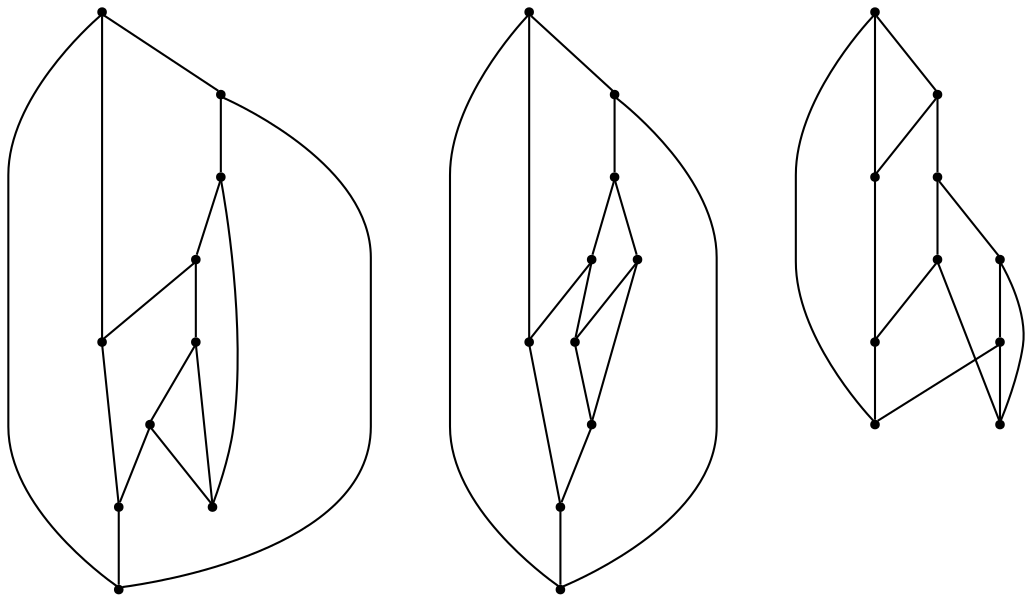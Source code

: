 graph {
  node [shape=point,comment="{\"directed\":false,\"doi\":\"10.1007/3-540-45848-4_31\",\"figure\":\"1\"}"]

  v0 [pos="1604.9583117167158,1413.5082923041446"]
  v1 [pos="1477.458413441976,1467.758373684353"]
  v2 [pos="944.9583053588868,1347.758424546983"]
  v3 [pos="1048.4583536783855,1257.758399115668"]
  v4 [pos="1027.4583180745444,1490.2584754096133"]
  v5 [pos="1784.958362579346,1295.0082821316187"]
  v6 [pos="1784.9583625793457,1233.5083685980899"]
  v7 [pos="1784.458382924398,1413.8834042019312"]
  v8 [pos="1784.958362579346,1475.0083329942488"]
  v9 [pos="1723.4583218892417,1355.008383856879"]
  v10 [pos="1724.958388010661,1293.508343166775"]
  v11 [pos="1726.4583269755049,1415.0084855821394"]
  v12 [pos="1664.958413441976,1353.5084448920352"]
  v13 [pos="1664.958413441976,1413.5082923041446"]
  v14 [pos="1478.9583524068198,1287.7583228217227"]
  v15 [pos="1477.458413441976,1227.7583482530376"]
  v16 [pos="1478.9583524068198,1407.7582719590926"]
  v17 [pos="1417.4583117167156,1347.758424546983"]
  v18 [pos="1418.958377838135,1287.7583228217227"]
  v19 [pos="1418.9583778381348,1407.7582719590926"]
  v20 [pos="1358.95840326945,1287.7583228217227"]
  v21 [pos="1298.9583015441895,1407.7582719590923"]
  v22 [pos="1238.9583269755046,1407.7582719590926"]
  v23 [pos="1072.4583625793457,1301.2582821316187"]
  v24 [pos="1060.3333155314128,1448.2584042019312"]
  v25 [pos="1037.9583358764648,1401.7585160997173"]
  v26 [pos="1025.9583155314128,1439.2585160997176"]
  v27 [pos="1022.9583104451498,1308.7584855821394"]
  v28 [pos="980.9583028157552,1344.7582923041446"]
  v29 [pos="962.958335876465,1376.2582821316187"]

  v2 -- v29 [id="-6",pos="944.9583053588868,1347.758424546983 948.2125600179037,1353.3666653103296 948.2125600179037,1353.3666653103296 948.2125600179037,1353.3666653103296 949.7125625610353,1356.066708034939 949.7125625610353,1356.066708034939 949.7125625610353,1356.066708034939 951.5125274658204,1359.1666581895613 951.5125274658204,1359.1666581895613 951.5125274658204,1359.1666581895613 953.5125096638998,1362.5666978624129 953.5125096638998,1362.5666978624129 953.5125096638998,1362.5666978624129 955.512555440267,1366.1666276719832 955.512555440267,1366.1666276719832 955.512555440267,1366.1666276719832 957.7125549316407,1369.766684638129 957.7125549316407,1369.766684638129 957.7125549316407,1369.766684638129 962.958335876465,1376.2582821316187 962.958335876465,1376.2582821316187 962.958335876465,1376.2582821316187"]
  v29 -- v26 [id="-14",pos="962.958335876465,1376.2582821316187 965.7125473022462,1383.3667161729597 965.7125473022462,1383.3667161729597 965.7125473022462,1383.3667161729597 967.5125122070314,1386.2666490342879 967.5125122070314,1386.2666490342879 967.5125122070314,1386.2666490342879 969.1125233968099,1388.9666917588972 969.1125233968099,1388.9666917588972 969.1125233968099,1388.9666917588972 970.7125345865886,1391.4667171902124 970.7125345865886,1391.4667171902124 970.7125345865886,1391.4667171902124 972.2125371297201,1393.7667253282332 972.2125371297201,1393.7667253282332 972.2125371297201,1393.7667253282332 973.6125310262045,1395.8667161729597 973.6125310262045,1395.8667161729597 973.6125310262045,1395.8667161729597 974.9125162760417,1397.8666347927515 974.9125162760417,1397.8666347927515 974.9125162760417,1397.8666347927515 976.2125651041667,1399.6666632758242 976.2125651041667,1399.6666632758242 976.2125651041667,1399.6666632758242 977.4125417073568,1401.4666917588972 977.4125417073568,1401.4666917588972 977.4125417073568,1401.4666917588972 978.7125269571941,1403.1666480170352 978.7125269571941,1403.1666480170352 978.7125269571941,1403.1666480170352 980.1125208536785,1405.1666937934024 980.1125208536785,1405.1666937934024 980.1125208536785,1405.1666937934024 981.6125233968099,1407.0666673448347 981.6125233968099,1407.0666673448347 981.6125233968099,1407.0666673448347 983.1125259399415,1408.8666958279077 983.1125259399415,1408.8666958279077 983.1125259399415,1408.8666958279077 984.7125371297201,1410.6667243109805 984.7125371297201,1410.6667243109805 984.7125371297201,1410.6667243109805 986.2125396728517,1412.466625637478 986.2125396728517,1412.466625637478 986.2125396728517,1412.466625637478 987.9125595092775,1414.2666541205508 987.9125595092775,1414.2666541205508 987.9125595092775,1414.2666541205508 991.3125356038412,1417.6666937934024 991.3125356038412,1417.6666937934024 991.3125356038412,1417.6666937934024 993.012555440267,1419.2667049831812 993.012555440267,1419.2667049831812 993.012555440267,1419.2667049831812 994.8125203450521,1420.8667161729597 994.8125203450521,1420.8667161729597 994.8125203450521,1420.8667161729597 996.6125488281251,1422.3666551378035 996.6125488281251,1422.3666551378035 996.6125488281251,1422.3666551378035 998.5125223795574,1423.7666490342879 998.5125223795574,1423.7666490342879 998.5125223795574,1423.7666490342879 1000.3125508626302,1425.1666429307722 1000.3125508626302,1425.1666429307722 1000.3125508626302,1425.1666429307722 1002.1125157674154,1426.4666917588972 1002.1125157674154,1426.4666917588972 1002.1125157674154,1426.4666917588972 1004.0125528971355,1427.7666134304468 1004.0125528971355,1427.7666134304468 1004.0125528971355,1427.7666134304468 1007.6125462849935,1429.9666765001082 1007.6125462849935,1429.9666765001082 1007.6125462849935,1429.9666765001082 1009.4125111897787,1430.966635810004 1009.4125111897787,1430.966635810004 1009.4125111897787,1430.966635810004 1011.3125483194988,1431.9667222764754 1011.3125483194988,1431.9667222764754 1011.3125483194988,1431.9667222764754 1013.212521870931,1432.8666093614363 1013.212521870931,1432.8666093614363 1013.212521870931,1432.8666093614363 1014.9125417073568,1433.7666236029727 1014.9125417073568,1433.7666236029727 1014.9125417073568,1433.7666236029727 1016.7125701904298,1434.56669277615 1016.7125701904298,1434.56669277615 1016.7125701904298,1434.56669277615 1018.612543741862,1435.3666347927515 1018.612543741862,1435.3666347927515 1018.612543741862,1435.3666347927515 1025.9583155314128,1439.2585160997176 1025.9583155314128,1439.2585160997176 1025.9583155314128,1439.2585160997176"]
  v29 -- v28 [id="-15",pos="962.958335876465,1376.2582821316187 967.1125411987306,1368.8666703965926 967.1125411987306,1368.8666703965926 967.1125411987306,1368.8666703965926 969.7125752766927,1363.4667121039492 969.7125752766927,1363.4667121039492 969.7125752766927,1363.4667121039492 971.01256052653,1360.8666144476992 971.01256052653,1360.8666144476992 971.01256052653,1360.8666144476992 972.2125371297201,1358.3667161729597 972.2125371297201,1358.3667161729597 972.2125371297201,1358.3667161729597 973.412577311198,1356.1666531032984 973.412577311198,1356.1666531032984 973.412577311198,1356.1666531032984 974.512545267741,1354.0666622585718 974.512545267741,1354.0666622585718 974.512545267741,1354.0666622585718 975.5125681559246,1352.1666887071394 975.5125681559246,1352.1666887071394 975.5125681559246,1352.1666887071394 980.9583028157552,1344.7582923041446 980.9583028157552,1344.7582923041446 980.9583028157552,1344.7582923041446"]
  v2 -- v4 [id="-26",pos="944.9583053588868,1347.758424546983 942.8980670812052,1356.165878110895 941.8582916259768,1364.9664079963763 941.8582916259767,1374.008373684353 941.8582916259766,1427.838317990234 978.7103468226535,1473.1112171424973 1027.4583180745444,1490.2584754096133"]
  v3 -- v2 [id="-27",pos="1048.4583536783855,1257.758399115668 997.7325005353069,1262.6513278916573 956.1196980923779,1299.3778931651534 944.9583053588868,1347.758424546983"]
  v3 -- v4 [id="-28",pos="1048.4583536783855,1257.758399115668 1051.4506675399791,1258.5242050904735 1054.4410443936797,1258.4084235297305 1057.4583053588867,1258.4084235297305 1121.2708791097007,1258.4084235297305 1173.0583190917969,1310.195863511827 1173.0583190917969,1374.008373684353 1173.0583190917969,1437.820883856879 1121.2708791097007,1489.6083238389754 1057.4583053588867,1489.6083238389754 1047.4757494381668,1489.6083238389754 1037.78746856799,1488.3409721308321 1027.4583180745444,1490.2584754096133"]
  v5 -- v6 [id="-31",pos="1784.958362579346,1295.0082821316187 1784.9583625793457,1233.5083685980899 1784.9583625793457,1233.5083685980899 1784.9583625793457,1233.5083685980899"]
  v7 -- v5 [id="-32",pos="1784.458382924398,1413.8834042019312 1784.958362579346,1295.0082821316187 1784.958362579346,1295.0082821316187 1784.958362579346,1295.0082821316187"]
  v8 -- v7 [id="-34",pos="1784.958362579346,1475.0083329942488 1784.458382924398,1413.8834042019312 1784.458382924398,1413.8834042019312 1784.458382924398,1413.8834042019312"]
  v9 -- v10 [id="-36",pos="1723.4583218892417,1355.008383856879 1724.958388010661,1293.508343166775 1724.958388010661,1293.508343166775 1724.958388010661,1293.508343166775"]
  v11 -- v9 [id="-37",pos="1726.4583269755049,1415.0084855821394 1723.4583218892417,1355.008383856879 1723.4583218892417,1355.008383856879 1723.4583218892417,1355.008383856879"]
  v10 -- v5 [id="-38",pos="1724.958388010661,1293.508343166775 1784.958362579346,1295.0082821316187 1784.958362579346,1295.0082821316187 1784.958362579346,1295.0082821316187"]
  v10 -- v12 [id="-40",pos="1724.958388010661,1293.508343166775 1664.9124145507815,1293.566708034939 1664.9124145507815,1293.566708034939 1664.9124145507815,1293.566708034939 1664.958413441976,1353.5084448920352 1664.958413441976,1353.5084448920352 1664.958413441976,1353.5084448920352"]
  v12 -- v9 [id="-41",pos="1664.958413441976,1353.5084448920352 1723.4583218892417,1355.008383856879 1723.4583218892417,1355.008383856879 1723.4583218892417,1355.008383856879"]
  v13 -- v12 [id="-42",pos="1664.958413441976,1413.5082923041446 1664.958413441976,1353.5084448920352 1664.958413441976,1353.5084448920352 1664.958413441976,1353.5084448920352"]
  v28 -- v25 [id="-43",pos="980.9583028157552,1344.7582923041446 986.8125915527345,1347.06669277615 986.8125915527345,1347.06669277615 986.8125915527345,1347.06669277615 987.3125712076824,1348.166597154405 987.3125712076824,1348.166597154405 987.3125712076824,1348.166597154405 987.9125595092775,1349.46664598253 987.9125595092775,1349.46664598253 987.9125595092775,1349.46664598253 988.6125564575196,1350.766694810655 988.6125564575196,1350.766694810655 988.6125564575196,1350.766694810655 989.4125620524089,1352.2666337754988 989.4125620524089,1352.2666337754988 989.4125620524089,1352.2666337754988 991.1125818888347,1355.6666734483504 991.1125818888347,1355.6666734483504 991.1125818888347,1355.6666734483504 992.1125411987306,1357.3666297064883 992.1125411987306,1357.3666297064883 992.1125411987306,1357.3666297064883 993.1125640869142,1359.1666581895613 993.1125640869142,1359.1666581895613 993.1125640869142,1359.1666581895613 996.1125691731771,1364.2666541205508 996.1125691731771,1364.2666541205508 996.1125691731771,1364.2666541205508 997.112528483073,1365.8666653103296 997.112528483073,1365.8666653103296 997.112528483073,1365.8666653103296 998.2125600179037,1367.3666042751734 998.2125600179037,1367.3666042751734 998.2125600179037,1367.3666042751734 999.1125742594402,1368.7665981716577 999.1125742594402,1368.7665981716577 999.1125742594402,1368.7665981716577 1000.0125885009767,1370.0666469997827 1000.0125885009767,1370.0666469997827 1000.0125885009767,1370.0666469997827 1002.012570699056,1372.666617499457 1002.012570699056,1372.666617499457 1002.012570699056,1372.666617499457 1003.112538655599,1374.0666113959414 1003.112538655599,1374.0666113959414 1003.112538655599,1374.0666113959414 1004.2125701904298,1375.3666602240664 1004.2125701904298,1375.3666602240664 1004.2125701904298,1375.3666602240664 1005.4125467936199,1376.7666541205508 1005.4125467936199,1376.7666541205508 1005.4125467936199,1376.7666541205508 1007.8125635782878,1379.3666246202254 1007.8125635782878,1379.3666246202254 1007.8125635782878,1379.3666246202254 1009.1125488281251,1380.5666012234155 1009.1125488281251,1380.5666012234155 1009.1125488281251,1380.5666012234155 1011.5125656127931,1382.9666815863711 1011.5125656127931,1382.9666815863711 1011.5125656127931,1382.9666815863711 1012.7125422159831,1384.0665859646265 1012.7125422159831,1384.0665859646265 1012.7125422159831,1384.0665859646265 1013.8125737508138,1385.0666724310977 1013.8125737508138,1385.0666724310977 1013.8125737508138,1385.0666724310977 1016.2125905354818,1386.8667009141707 1016.2125905354818,1386.8667009141707 1016.2125905354818,1386.8667009141707 1017.5125757853191,1387.9666052924258 1017.5125757853191,1387.9666052924258 1017.5125757853191,1387.9666052924258 1018.9125696818035,1388.9666917588972 1018.9125696818035,1388.9666917588972 1018.9125696818035,1388.9666917588972 1020.4125722249349,1389.966651068793 1020.4125722249349,1389.966651068793 1020.4125722249349,1389.966651068793 1022.0125834147136,1391.0666826036238 1022.0125834147136,1391.0666826036238 1022.0125834147136,1391.0666826036238 1023.9125569661459,1392.166586981879 1023.9125569661459,1392.166586981879 1023.9125569661459,1392.166586981879 1026.0125478108725,1393.3666907416446 1026.0125478108725,1393.3666907416446 1026.0125478108725,1393.3666907416446 1028.212547302246,1394.766684638129 1028.212547302246,1394.766684638129 1028.212547302246,1394.766684638129 1030.612564086914,1396.0666063096785 1030.612564086914,1396.0666063096785 1030.612564086914,1396.0666063096785 1032.912572224935,1397.3666551378035 1032.912572224935,1397.3666551378035 1032.912572224935,1397.3666551378035 1037.9583358764648,1401.7585160997173 1037.9583358764648,1401.7585160997173 1037.9583358764648,1401.7585160997173"]
  v28 -- v27 [id="-44",pos="980.9583028157552,1344.7582923041446 984.9125544230144,1337.9666052924258 984.9125544230144,1337.9666052924258 984.9125544230144,1337.9666052924258 988.8125737508138,1333.1666988796655 988.8125737508138,1333.1666988796655 988.8125737508138,1333.1666988796655 990.2125676472982,1331.5666876898867 990.2125676472982,1331.5666876898867 990.2125676472982,1331.5666876898867 991.7125701904298,1329.9666765001082 991.7125701904298,1329.9666765001082 991.7125701904298,1329.9666765001082 994.5125579833986,1326.9666714138452 994.5125579833986,1326.9666714138452 994.5125579833986,1326.9666714138452 996.01256052653,1325.5666775173609 996.01256052653,1325.5666775173609 996.01256052653,1325.5666775173609 1000.2125422159831,1321.6666581895613 1000.2125422159831,1321.6666581895613 1000.2125422159831,1321.6666581895613 1001.5125274658204,1320.5666266547305 1001.5125274658204,1320.5666266547305 1001.5125274658204,1320.5666266547305 1002.9125849405925,1319.3666500515405 1002.9125849405925,1319.3666500515405 1002.9125849405925,1319.3666500515405 1004.3125788370769,1318.3666907416446 1004.3125788370769,1318.3666907416446 1004.3125788370769,1318.3666907416446 1005.7125727335613,1317.266659206814 1005.7125727335613,1317.266659206814 1005.7125727335613,1317.266659206814 1008.7125778198243,1315.066723293728 1008.7125778198243,1315.066723293728 1008.7125778198243,1315.066723293728 1010.3125890096029,1314.0666368272566 1010.3125890096029,1314.0666368272566 1010.3125890096029,1314.0666368272566 1012.012545267741,1312.9666052924258 1012.012545267741,1312.9666052924258 1012.012545267741,1312.9666052924258 1013.7125651041667,1311.96664598253 1013.7125651041667,1311.96664598253 1013.7125651041667,1311.96664598253 1022.9583104451498,1308.7584855821394 1022.9583104451498,1308.7584855821394 1022.9583104451498,1308.7584855821394"]
  v27 -- v25 [id="-45",pos="1022.9583104451498,1308.7584855821394 1026.4125188191733,1315.466630723741 1026.4125188191733,1315.466630723741 1026.4125188191733,1315.466630723741 1027.512550354004,1317.7666388617617 1027.512550354004,1317.7666388617617 1027.512550354004,1317.7666388617617 1028.6125183105469,1319.9667019314234 1028.6125183105469,1319.9667019314234 1028.6125183105469,1319.9667019314234 1029.5125325520835,1322.06669277615 1029.5125325520835,1322.06669277615 1029.5125325520835,1322.06669277615 1030.4125467936199,1324.0666113959414 1030.4125467936199,1324.0666113959414 1030.4125467936199,1324.0666113959414 1031.3125610351562,1325.8666398790144 1031.3125610351562,1325.8666398790144 1031.3125610351562,1325.8666398790144 1032.0125579833984,1327.7666134304468 1032.0125579833984,1327.7666134304468 1032.0125579833984,1327.7666134304468 1033.4125518798828,1331.3666703965926 1033.4125518798828,1331.3666703965926 1033.4125518798828,1331.3666703965926 1033.9125315348308,1332.9666815863711 1033.9125315348308,1332.9666815863711 1033.9125315348308,1332.9666815863711 1034.5125198364258,1334.56669277615 1034.5125198364258,1334.56669277615 1034.5125198364258,1334.56669277615 1035.0125630696616,1336.1667039659285 1035.0125630696616,1336.1667039659285 1035.0125630696616,1336.1667039659285 1035.6125513712566,1337.9666052924258 1035.6125513712566,1337.9666052924258 1035.6125513712566,1337.9666052924258 1036.1125310262046,1339.8667060004336 1036.1125310262046,1339.8667060004336 1036.1125310262046,1339.8667060004336 1036.7125193277996,1341.8666246202254 1036.7125193277996,1341.8666246202254 1036.7125193277996,1341.8666246202254 1037.2125625610352,1343.8666703965926 1037.2125625610352,1343.8666703965926 1037.2125625610352,1343.8666703965926 1037.8125508626304,1346.0666063096785 1037.8125508626304,1346.0666063096785 1037.8125508626304,1346.0666063096785 1038.8125101725261,1350.4666052924258 1038.8125101725261,1350.4666052924258 1038.8125101725261,1350.4666052924258 1039.6125157674155,1355.0666215684676 1039.6125157674155,1355.0666215684676 1039.6125157674155,1355.0666215684676 1040.012550354004,1357.266684638129 1040.012550354004,1357.266684638129 1040.012550354004,1357.266684638129 1040.3125127156577,1359.56669277615 1040.3125127156577,1359.56669277615 1040.3125127156577,1359.56669277615 1040.612538655599,1361.7666286892359 1040.612538655599,1361.7666286892359 1040.612538655599,1361.7666286892359 1040.8125559488933,1363.8666195339624 1040.8125559488933,1363.8666195339624 1040.8125559488933,1363.8666195339624 1041.0125732421875,1366.0666826036238 1041.0125732421875,1366.0666826036238 1041.0125732421875,1366.0666826036238 1041.212526957194,1368.1666734483504 1041.212526957194,1368.1666734483504 1041.212526957194,1368.1666734483504 1041.212526957194,1370.0666469997827 1041.212526957194,1370.0666469997827 1041.212526957194,1370.0666469997827 1041.3125356038413,1372.06669277615 1041.3125356038413,1372.06669277615 1041.3125356038413,1372.06669277615 1041.3125356038413,1376.166602240668 1041.3125356038413,1376.166602240668 1041.3125356038413,1376.166602240668 1041.212526957194,1378.2665930853946 1041.212526957194,1378.2665930853946 1041.212526957194,1378.2665930853946 1041.0125732421875,1382.666592068142 1041.0125732421875,1382.666592068142 1041.0125732421875,1382.666592068142 1040.8125559488933,1384.8666551378035 1040.8125559488933,1384.8666551378035 1040.8125559488933,1384.8666551378035 1040.4125213623047,1389.4666714138452 1040.4125213623047,1389.4666714138452 1040.4125213623047,1389.4666714138452 1040.2125676472983,1391.6666073269312 1040.2125676472983,1391.6666073269312 1040.2125676472983,1391.6666073269312 1037.9583358764648,1401.7585160997173 1037.9583358764648,1401.7585160997173 1037.9583358764648,1401.7585160997173"]
  v26 -- v25 [id="-46",pos="1025.9583155314128,1439.2585160997176 1030.2125295003257,1432.766664293077 1030.2125295003257,1432.766664293077 1030.2125295003257,1432.766664293077 1031.8125406901042,1427.7666134304468 1031.8125406901042,1427.7666134304468 1031.8125406901042,1427.7666134304468 1032.7125549316406,1425.3666602240664 1032.7125549316406,1425.3666602240664 1032.7125549316406,1425.3666602240664 1033.4125518798828,1422.9667070176863 1033.4125518798828,1422.9667070176863 1033.4125518798828,1422.9667070176863 1034.112548828125,1420.766643948025 1034.112548828125,1420.766643948025 1034.112548828125,1420.766643948025 1035.3125254313152,1416.766679551866 1035.3125254313152,1416.766679551866 1035.3125254313152,1416.766679551866 1035.8125686645508,1414.966651068793 1035.8125686645508,1414.966651068793 1035.8125686645508,1414.966651068793 1036.3125483194988,1413.0666775173609 1036.3125483194988,1413.0666775173609 1036.3125483194988,1413.0666775173609 1036.7125193277996,1411.2666490342879 1036.7125193277996,1411.2666490342879 1036.7125193277996,1411.2666490342879 1037.2125625610352,1409.3666754828555 1037.2125625610352,1409.3666754828555 1037.2125625610352,1409.3666754828555 1037.9583358764648,1401.7585160997173 1037.9583358764648,1401.7585160997173 1037.9583358764648,1401.7585160997173"]
  v27 -- v23 [id="-53",pos="1022.9583104451498,1308.7584855821394 1030.1125844319663,1304.6667141384546 1030.1125844319663,1304.6667141384546 1030.1125844319663,1304.6667141384546 1033.7125778198242,1303.6666276719832 1033.7125778198242,1303.6666276719832 1033.7125778198242,1303.6666276719832 1037.3125712076824,1302.8666856553816 1037.3125712076824,1302.8666856553816 1037.3125712076824,1302.8666856553816 1039.3125534057617,1302.466651068793 1039.3125534057617,1302.466651068793 1039.3125534057617,1302.466651068793 1041.4125442504883,1302.1666887071394 1041.4125442504883,1302.1666887071394 1041.4125442504883,1302.1666887071394 1043.7125523885093,1301.8667263454859 1043.7125523885093,1301.8667263454859 1043.7125523885093,1301.8667263454859 1046.2125778198242,1301.5666368272566 1046.2125778198242,1301.5666368272566 1046.2125778198242,1301.5666368272566 1048.912556966146,1301.266674465603 1048.912556966146,1301.266674465603 1048.912556966146,1301.266674465603 1051.912562052409,1300.9667121039492 1051.912562052409,1300.9667121039492 1051.912562052409,1300.9667121039492 1055.1125844319663,1300.766694810655 1055.1125844319663,1300.766694810655 1055.1125844319663,1300.766694810655 1058.3125432332358,1300.4666052924258 1058.3125432332358,1300.4666052924258 1058.3125432332358,1300.4666052924258 1061.6125742594402,1300.266715155707 1061.6125742594402,1300.266715155707 1061.6125742594402,1300.266715155707 1064.7125244140625,1300.0666978624129 1064.7125244140625,1300.0666978624129 1064.7125244140625,1300.0666978624129 1072.4583625793457,1301.2582821316187 1072.4583625793457,1301.2582821316187 1072.4583625793457,1301.2582821316187"]
  v4 -- v24 [id="-62",pos="1027.4583180745444,1490.2584754096133 1032.5125376383464,1484.1666581895613 1032.5125376383464,1484.1666581895613 1032.5125376383464,1484.1666581895613 1034.612528483073,1481.7667049831812 1034.612528483073,1481.7667049831812 1034.612528483073,1481.7667049831812 1037.012545267741,1478.9667171902124 1037.012545267741,1478.9667171902124 1037.012545267741,1478.9667171902124 1039.7125244140625,1475.766694810655 1039.7125244140625,1475.766694810655 1039.7125244140625,1475.766694810655 1042.6125208536785,1472.3666551378035 1042.6125208536785,1472.3666551378035 1042.6125208536785,1472.3666551378035 1045.6125259399414,1468.6666531032984 1045.6125259399414,1468.6666531032984 1045.6125259399414,1468.6666531032984 1048.7125396728516,1464.966651068793 1048.7125396728516,1464.966651068793 1048.7125396728516,1464.966651068793 1051.8125534057617,1461.1667039659285 1051.8125534057617,1461.1667039659285 1051.8125534057617,1461.1667039659285 1054.9125671386719,1457.4667019314234 1054.9125671386719,1457.4667019314234 1054.9125671386719,1457.4667019314234 1060.3333155314128,1448.2584042019312 1060.3333155314128,1448.2584042019312 1060.3333155314128,1448.2584042019312"]
  v3 -- v23 [id="-64",pos="1048.4583536783855,1257.758399115668 1052.6125590006511,1262.8666602240664 1052.6125590006511,1262.8666602240664 1052.6125590006511,1262.8666602240664 1054.0125528971355,1265.466630723741 1054.0125528971355,1265.466630723741 1054.0125528971355,1265.466630723741 1055.612564086914,1268.566708034939 1055.612564086914,1268.566708034939 1055.612564086914,1268.566708034939 1057.5125376383464,1272.1666378445093 1057.5125376383464,1272.1666378445093 1057.5125376383464,1272.1666378445093 1059.5125198364258,1276.0666571723086 1059.5125198364258,1276.0666571723086 1059.5125198364258,1276.0666571723086 1066.0125732421875,1289.0666368272566 1066.0125732421875,1289.0666368272566 1066.0125732421875,1289.0666368272566 1068.2125091552734,1293.3666907416446 1068.2125091552734,1293.3666907416446 1068.2125091552734,1293.3666907416446 1072.4583625793457,1301.2582821316187 1072.4583625793457,1301.2582821316187 1072.4583625793457,1301.2582821316187"]
  v26 -- v24 [id="-68",pos="1025.9583155314128,1439.2585160997176 1033.2125345865886,1440.7667202419702 1033.2125345865886,1440.7667202419702 1033.2125345865886,1440.7667202419702 1036.412556966146,1441.766679551866 1036.412556966146,1441.766679551866 1036.412556966146,1441.766679551866 1039.7125244140625,1442.8667110866968 1039.7125244140625,1442.8667110866968 1039.7125244140625,1442.8667110866968 1043.112564086914,1443.8666703965926 1043.112564086914,1443.8666703965926 1043.112564086914,1443.8666703965926 1049.9125162760417,1446.0666063096785 1049.9125162760417,1446.0666063096785 1049.9125162760417,1446.0666063096785 1053.012530008952,1446.9666205512149 1053.012530008952,1446.9666205512149 1053.012530008952,1446.9666205512149 1060.3333155314128,1448.2584042019312 1060.3333155314128,1448.2584042019312 1060.3333155314128,1448.2584042019312"]
  v24 -- v23 [id="-73",pos="1060.3333155314128,1448.2584042019312 1065.8125559488933,1443.566708034939 1065.8125559488933,1443.566708034939 1065.8125559488933,1443.566708034939 1068.2125091552734,1440.466630723741 1068.2125091552734,1440.466630723741 1068.2125091552734,1440.466630723741 1070.3125,1437.466625637478 1070.3125,1437.466625637478 1070.3125,1437.466625637478 1072.3125457763672,1434.6666378445093 1072.3125457763672,1434.6666378445093 1072.3125457763672,1434.6666378445093 1074.2125193277996,1431.9667222764754 1074.2125193277996,1431.9667222764754 1074.2125193277996,1431.9667222764754 1075.9126027425132,1429.3666246202254 1075.9126027425132,1429.3666246202254 1075.9126027425132,1429.3666246202254 1077.412541707357,1426.8667263454859 1077.412541707357,1426.8667263454859 1077.412541707357,1426.8667263454859 1078.9124806722007,1424.46664598253 1078.9124806722007,1424.46664598253 1078.9124806722007,1424.46664598253 1080.2125295003257,1422.06669277615 1080.2125295003257,1422.06669277615 1080.2125295003257,1422.06669277615 1082.6124827067058,1417.4666765001082 1082.6124827067058,1417.4666765001082 1082.6124827067058,1417.4666765001082 1083.7125142415366,1415.1666683620874 1083.7125142415366,1415.1666683620874 1083.7125142415366,1415.1666683620874 1084.8125457763672,1412.5666978624129 1084.8125457763672,1412.5666978624129 1084.8125457763672,1412.5666978624129 1085.912577311198,1409.8666551378035 1085.912577311198,1409.8666551378035 1085.912577311198,1409.8666551378035 1086.8125915527344,1407.1666124131941 1086.8125915527344,1407.1666124131941 1086.8125915527344,1407.1666124131941 1087.8125508626304,1404.3666246202254 1087.8125508626304,1404.3666246202254 1087.8125508626304,1404.3666246202254 1088.612492879232,1401.6667090521914 1088.612492879232,1401.6667090521914 1088.612492879232,1401.6667090521914 1090.0124867757163,1395.8667161729597 1090.0124867757163,1395.8667161729597 1090.0124867757163,1395.8667161729597 1090.612538655599,1392.8667110866968 1090.612538655599,1392.8667110866968 1090.612538655599,1392.8667110866968 1091.1125183105469,1389.8667060004336 1091.1125183105469,1389.8667060004336 1091.1125183105469,1389.8667060004336 1091.5125528971355,1386.8667009141707 1091.5125528971355,1386.8667009141707 1091.5125528971355,1386.8667009141707 1091.912587483724,1383.7666236029727 1091.912587483724,1383.7666236029727 1091.912587483724,1383.7666236029727 1092.1124776204429,1380.6666734483504 1092.1124776204429,1380.6666734483504 1092.1124776204429,1380.6666734483504 1092.312494913737,1377.466651068793 1092.312494913737,1377.466651068793 1092.312494913737,1377.466651068793 1092.4125671386719,1374.3667009141707 1092.4125671386719,1374.3667009141707 1092.4125671386719,1374.3667009141707 1092.4125671386719,1371.1666785346133 1092.4125671386719,1371.1666785346133 1092.4125671386719,1371.1666785346133 1092.312494913737,1368.0666012234155 1092.312494913737,1368.0666012234155 1092.312494913737,1368.0666012234155 1092.1124776204429,1364.966651068793 1092.1124776204429,1364.966651068793 1092.1124776204429,1364.966651068793 1091.812515258789,1361.96664598253 1091.812515258789,1361.96664598253 1091.812515258789,1361.96664598253 1091.5125528971355,1358.8666958279077 1091.5125528971355,1358.8666958279077 1091.5125528971355,1358.8666958279077 1091.1125183105469,1355.966635810004 1091.1125183105469,1355.966635810004 1091.1125183105469,1355.966635810004 1090.612538655599,1352.966630723741 1090.612538655599,1352.966630723741 1090.612538655599,1352.966630723741 1090.1125590006511,1350.1666429307722 1090.1125590006511,1350.1666429307722 1090.1125590006511,1350.1666429307722 1089.5125071207683,1347.2667100694441 1089.5125071207683,1347.2667100694441 1089.5125071207683,1347.2667100694441 1088.912582397461,1344.4667222764754 1088.912582397461,1344.4667222764754 1088.912582397461,1344.4667222764754 1088.2125854492188,1341.6666073269312 1088.2125854492188,1341.6666073269312 1088.2125854492188,1341.6666073269312 1087.4125162760417,1338.8666195339624 1087.4125162760417,1338.8666195339624 1087.4125162760417,1338.8666195339624 1086.6125742594402,1336.3667212592227 1086.6125742594402,1336.3667212592227 1086.6125742594402,1336.3667212592227 1085.8125050862632,1333.7666236029727 1085.8125050862632,1333.7666236029727 1085.8125050862632,1333.7666236029727 1084.0126037597656,1328.3666653103296 1084.0126037597656,1328.3666653103296 1084.0126037597656,1328.3666653103296 1082.912572224935,1325.5666775173609 1082.912572224935,1325.5666775173609 1082.912572224935,1325.5666775173609 1081.7125956217449,1322.666617499457 1081.7125956217449,1322.666617499457 1081.7125956217449,1322.666617499457 1080.5124918619792,1319.6667395697696 1080.5124918619792,1319.6667395697696 1080.5124918619792,1319.6667395697696 1079.1124979654949,1316.4667171902124 1079.1124979654949,1316.4667171902124 1079.1124979654949,1316.4667171902124 1077.6125590006511,1313.0666775173609 1077.6125590006511,1313.0666775173609 1077.6125590006511,1313.0666775173609 1076.0125478108725,1309.4666205512149 1076.0125478108725,1309.4666205512149 1076.0125478108725,1309.4666205512149 1072.4583625793457,1301.2582821316187 1072.4583625793457,1301.2582821316187 1072.4583625793457,1301.2582821316187"]
  v1 -- v22 [id="-79",pos="1477.458413441976,1467.758373684353 1237.4125162760417,1473.6583116319441 1237.4125162760417,1473.6583116319441 1237.4125162760417,1473.6583116319441 1238.9583269755046,1407.7582719590926 1238.9583269755046,1407.7582719590926 1238.9583269755046,1407.7582719590926"]
  v1 -- v15 [id="-80",pos="1477.458413441976,1467.758373684353 1537.4125162760417,1473.6583116319441 1537.4125162760417,1473.6583116319441 1537.4125162760417,1473.6583116319441 1537.4125162760417,1227.6666683620874 1537.4125162760417,1227.6666683620874 1537.4125162760417,1227.6666683620874 1477.458413441976,1227.7583482530376 1477.458413441976,1227.7583482530376 1477.458413441976,1227.7583482530376"]
  v22 -- v15 [id="-81",pos="1238.9583269755046,1407.7582719590926 1237.4125162760417,1227.6666683620874 1237.4125162760417,1227.6666683620874 1237.4125162760417,1227.6666683620874 1477.458413441976,1227.7583482530376 1477.458413441976,1227.7583482530376 1477.458413441976,1227.7583482530376"]
  v19 -- v16 [id="-82",pos="1418.9583778381348,1407.7582719590926 1478.9583524068198,1407.7582719590926 1478.9583524068198,1407.7582719590926 1478.9583524068198,1407.7582719590926"]
  v21 -- v19 [id="-83",pos="1298.9583015441895,1407.7582719590923 1418.9583778381348,1407.7582719590926 1418.9583778381348,1407.7582719590926 1418.9583778381348,1407.7582719590926"]
  v21 -- v20 [id="-84",pos="1298.9583015441895,1407.7582719590923 1297.4124908447266,1287.6667700873477 1297.4124908447266,1287.6667700873477 1297.4124908447266,1287.6667700873477 1358.95840326945,1287.7583228217227 1358.95840326945,1287.7583228217227 1358.95840326945,1287.7583228217227"]
  v20 -- v18 [id="-85",pos="1358.95840326945,1287.7583228217227 1418.958377838135,1287.7583228217227 1418.958377838135,1287.7583228217227 1418.958377838135,1287.7583228217227"]
  v18 -- v14 [id="-86",pos="1418.958377838135,1287.7583228217227 1478.9583524068198,1287.7583228217227 1478.9583524068198,1287.7583228217227 1478.9583524068198,1287.7583228217227"]
  v20 -- v17 [id="-88",pos="1358.95840326945,1287.7583228217227 1357.4124654134116,1347.6667446560327 1357.4124654134116,1347.6667446560327 1357.4124654134116,1347.6667446560327 1417.4583117167156,1347.758424546983 1417.4583117167156,1347.758424546983 1417.4583117167156,1347.758424546983"]
  v19 -- v17 [id="-90",pos="1418.9583778381348,1407.7582719590926 1417.4583117167156,1347.758424546983 1417.4583117167156,1347.758424546983 1417.4583117167156,1347.758424546983"]
  v17 -- v18 [id="-91",pos="1417.4583117167156,1347.758424546983 1418.958377838135,1287.7583228217227 1418.958377838135,1287.7583228217227 1418.958377838135,1287.7583228217227"]
  v1 -- v16 [id="-92",pos="1477.458413441976,1467.758373684353 1478.9583524068198,1407.7582719590926 1478.9583524068198,1407.7582719590926 1478.9583524068198,1407.7582719590926"]
  v16 -- v14 [id="-93",pos="1478.9583524068198,1407.7582719590926 1478.9583524068198,1287.7583228217227 1478.9583524068198,1287.7583228217227 1478.9583524068198,1287.7583228217227"]
  v14 -- v15 [id="-94",pos="1478.9583524068198,1287.7583228217227 1477.458413441976,1227.7583482530376 1477.458413441976,1227.7583482530376 1477.458413441976,1227.7583482530376"]
  v22 -- v21 [id="-95",pos="1238.9583269755046,1407.7582719590926 1298.9583015441895,1407.7582719590923 1298.9583015441895,1407.7582719590923 1298.9583015441895,1407.7582719590923"]
  v8 -- v0 [id="-96",pos="1784.958362579346,1475.0083329942488 1599.0582784016929,1473.5666317409937 1599.0582784016929,1473.5666317409937 1599.0582784016929,1473.5666317409937 1604.9583117167158,1413.5082923041446 1604.9583117167158,1413.5082923041446 1604.9583117167158,1413.5082923041446"]
  v8 -- v6 [id="-97",pos="1784.958362579346,1475.0083329942488 1844.9124654134116,1473.5666317409937 1844.9124654134116,1473.5666317409937 1844.9124654134116,1473.5666317409937 1844.9124654134116,1233.5666063096785 1844.9124654134116,1233.5666063096785 1844.9124654134116,1233.5666063096785 1784.9583625793457,1233.5083685980899 1784.9583625793457,1233.5083685980899 1784.9583625793457,1233.5083685980899"]
  v0 -- v6 [id="-98",pos="1604.9583117167158,1413.5082923041446 1599.0582784016929,1233.5666063096785 1599.0582784016929,1233.5666063096785 1599.0582784016929,1233.5666063096785 1784.9583625793457,1233.5083685980899 1784.9583625793457,1233.5083685980899 1784.9583625793457,1233.5083685980899"]
  v0 -- v13 [id="-99",pos="1604.9583117167158,1413.5082923041446 1664.958413441976,1413.5082923041446 1664.958413441976,1413.5082923041446 1664.958413441976,1413.5082923041446"]
  v11 -- v7 [id="-100",pos="1726.4583269755049,1415.0084855821394 1784.458382924398,1413.8834042019312 1784.458382924398,1413.8834042019312 1784.458382924398,1413.8834042019312"]
  v13 -- v11 [id="-112",pos="1664.958413441976,1413.5082923041446 1726.4583269755049,1415.0084855821394 1726.4583269755049,1415.0084855821394 1726.4583269755049,1415.0084855821394"]
}